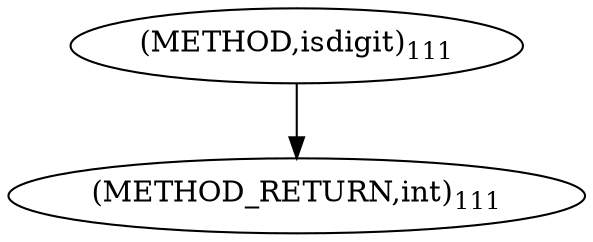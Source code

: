 digraph "isdigit" {  
"2943" [label = <(METHOD,isdigit)<SUB>111</SUB>> ]
"2945" [label = <(METHOD_RETURN,int)<SUB>111</SUB>> ]
  "2943" -> "2945" 
}
